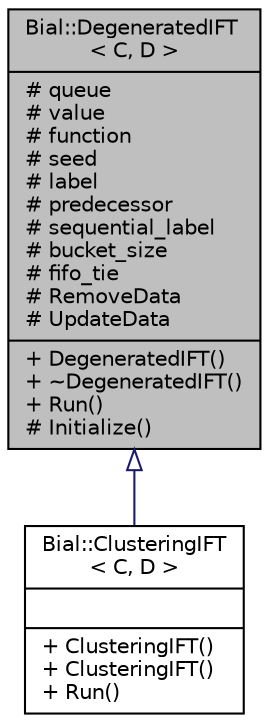 digraph "Bial::DegeneratedIFT&lt; C, D &gt;"
{
  edge [fontname="Helvetica",fontsize="10",labelfontname="Helvetica",labelfontsize="10"];
  node [fontname="Helvetica",fontsize="10",shape=record];
  Node1 [label="{Bial::DegeneratedIFT\l\< C, D \>\n|# queue\l# value\l# function\l# seed\l# label\l# predecessor\l# sequential_label\l# bucket_size\l# fifo_tie\l# RemoveData\l# UpdateData\l|+ DegeneratedIFT()\l+ ~DegeneratedIFT()\l+ Run()\l# Initialize()\l}",height=0.2,width=0.4,color="black", fillcolor="grey75", style="filled", fontcolor="black"];
  Node1 -> Node2 [dir="back",color="midnightblue",fontsize="10",style="solid",arrowtail="onormal",fontname="Helvetica"];
  Node2 [label="{Bial::ClusteringIFT\l\< C, D \>\n||+ ClusteringIFT()\l+ ClusteringIFT()\l+ Run()\l}",height=0.2,width=0.4,color="black", fillcolor="white", style="filled",URL="$class_bial_1_1_clustering_i_f_t.html"];
}
